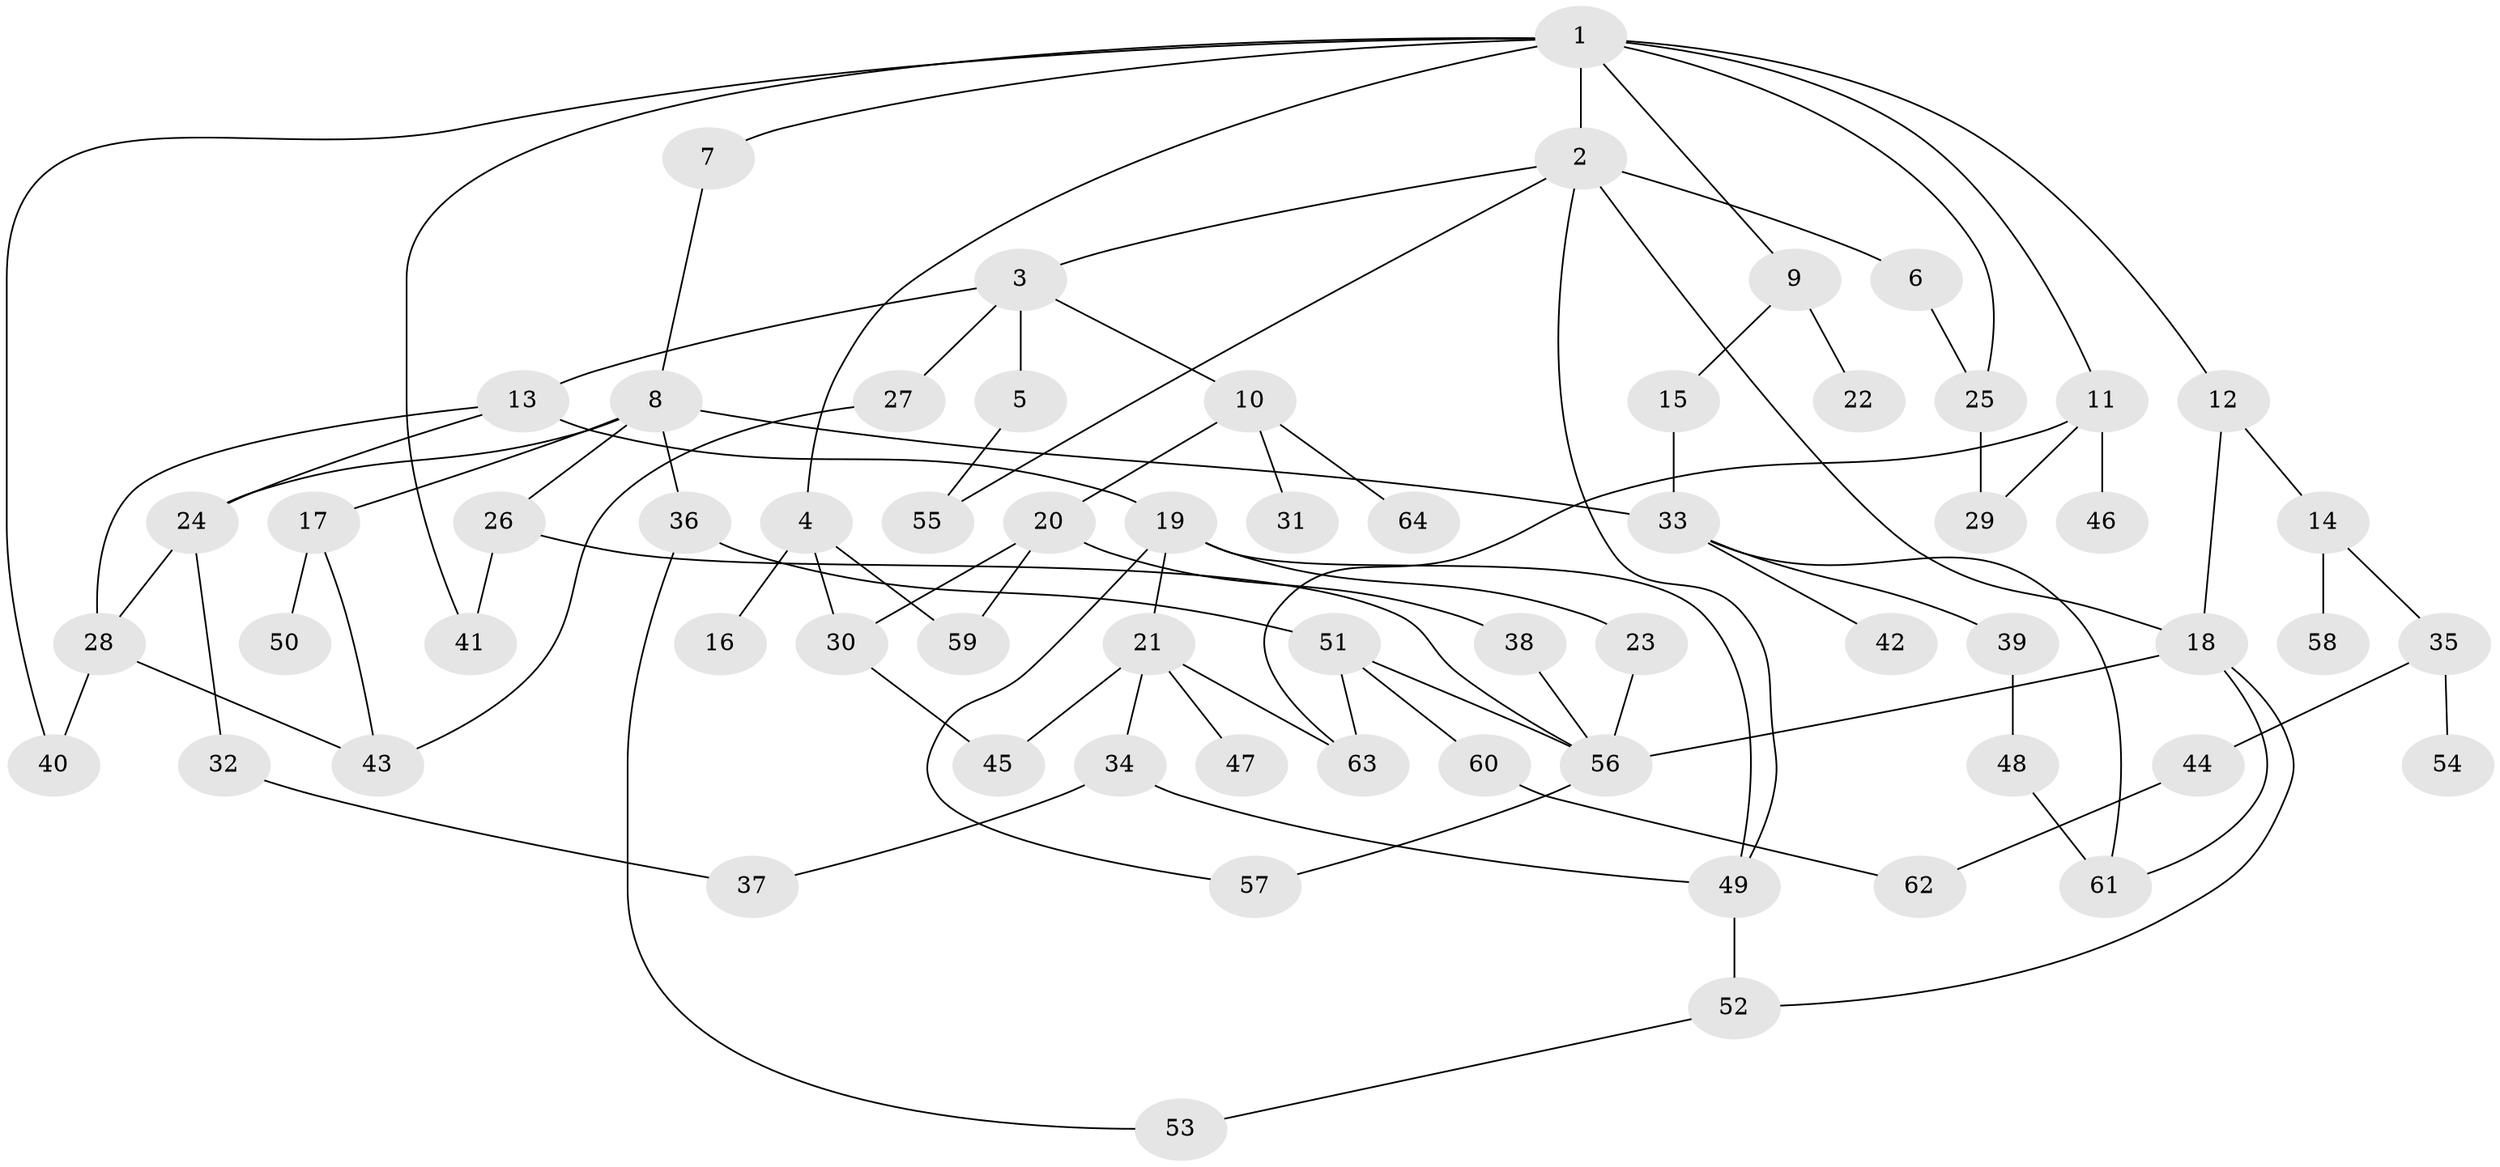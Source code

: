 // Generated by graph-tools (version 1.1) at 2025/49/03/09/25 03:49:23]
// undirected, 64 vertices, 92 edges
graph export_dot {
graph [start="1"]
  node [color=gray90,style=filled];
  1;
  2;
  3;
  4;
  5;
  6;
  7;
  8;
  9;
  10;
  11;
  12;
  13;
  14;
  15;
  16;
  17;
  18;
  19;
  20;
  21;
  22;
  23;
  24;
  25;
  26;
  27;
  28;
  29;
  30;
  31;
  32;
  33;
  34;
  35;
  36;
  37;
  38;
  39;
  40;
  41;
  42;
  43;
  44;
  45;
  46;
  47;
  48;
  49;
  50;
  51;
  52;
  53;
  54;
  55;
  56;
  57;
  58;
  59;
  60;
  61;
  62;
  63;
  64;
  1 -- 2;
  1 -- 4;
  1 -- 7;
  1 -- 9;
  1 -- 11;
  1 -- 12;
  1 -- 40;
  1 -- 41;
  1 -- 25;
  2 -- 3;
  2 -- 6;
  2 -- 49;
  2 -- 18;
  2 -- 55;
  3 -- 5;
  3 -- 10;
  3 -- 13;
  3 -- 27;
  4 -- 16;
  4 -- 30;
  4 -- 59;
  5 -- 55;
  6 -- 25;
  7 -- 8;
  8 -- 17;
  8 -- 26;
  8 -- 33;
  8 -- 36;
  8 -- 24;
  9 -- 15;
  9 -- 22;
  10 -- 20;
  10 -- 31;
  10 -- 64;
  11 -- 46;
  11 -- 63;
  11 -- 29;
  12 -- 14;
  12 -- 18;
  13 -- 19;
  13 -- 24;
  13 -- 28;
  14 -- 35;
  14 -- 58;
  15 -- 33;
  17 -- 50;
  17 -- 43;
  18 -- 56;
  18 -- 52;
  18 -- 61;
  19 -- 21;
  19 -- 23;
  19 -- 57;
  19 -- 49;
  20 -- 38;
  20 -- 30;
  20 -- 59;
  21 -- 34;
  21 -- 47;
  21 -- 45;
  21 -- 63;
  23 -- 56;
  24 -- 32;
  24 -- 28;
  25 -- 29;
  26 -- 41;
  26 -- 56;
  27 -- 43;
  28 -- 43;
  28 -- 40;
  30 -- 45;
  32 -- 37;
  33 -- 39;
  33 -- 42;
  33 -- 61;
  34 -- 37;
  34 -- 49;
  35 -- 44;
  35 -- 54;
  36 -- 51;
  36 -- 53;
  38 -- 56;
  39 -- 48;
  44 -- 62;
  48 -- 61;
  49 -- 52;
  51 -- 60;
  51 -- 63;
  51 -- 56;
  52 -- 53;
  56 -- 57;
  60 -- 62;
}
